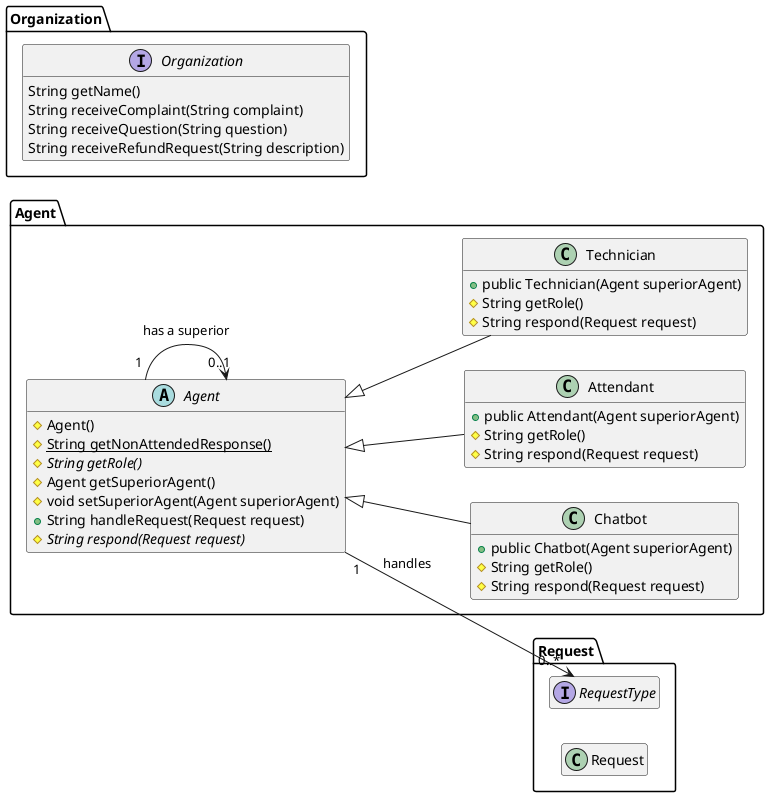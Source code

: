@startuml
'https://plantuml.com/class-diagram

left to right direction
hide empty members

package request_package as "Request" {

    interface RequestType

    class Request {
    }

}

package agent_package as "Agent" {

    abstract class Agent {
        # Agent()
        # {static} String getNonAttendedResponse()
        # {abstract} String getRole()
        # Agent getSuperiorAgent()
        # void setSuperiorAgent(Agent superiorAgent)
        + String handleRequest(Request request)
        # {abstract} String respond(Request request)
    }
    Agent "1" --> "0..1" Agent : has a superior
    Agent "1" --> "0..*" RequestType : handles

    class Chatbot extends Agent {
        + public Chatbot(Agent superiorAgent)
        # String getRole()
        # String respond(Request request)
    }

    class Attendant extends Agent {
        + public Attendant(Agent superiorAgent)
        # String getRole()
        # String respond(Request request)
    }

    class Technician extends Agent {
        + public Technician(Agent superiorAgent)
        # String getRole()
        # String respond(Request request)
    }

}

package organization_package as "Organization" {

    interface Organization {
        String getName()
        String receiveComplaint(String complaint)
        String receiveQuestion(String question)
        String receiveRefundRequest(String description)
    }

}

@enduml
